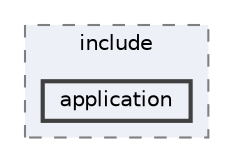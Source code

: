 digraph "D:/Github/Meteor2D/Meteor2D/Engine/include/application"
{
 // LATEX_PDF_SIZE
  bgcolor="transparent";
  edge [fontname=Helvetica,fontsize=10,labelfontname=Helvetica,labelfontsize=10];
  node [fontname=Helvetica,fontsize=10,shape=box,height=0.2,width=0.4];
  compound=true
  subgraph clusterdir_20fad6d70e542fc50c9bc43fa9256bb5 {
    graph [ bgcolor="#edf0f7", pencolor="grey50", label="include", fontname=Helvetica,fontsize=10 style="filled,dashed", URL="dir_20fad6d70e542fc50c9bc43fa9256bb5.html",tooltip=""]
  dir_34306276c49727e609d7688e842c386e [label="application", fillcolor="#edf0f7", color="grey25", style="filled,bold", URL="dir_34306276c49727e609d7688e842c386e.html",tooltip=""];
  }
}
